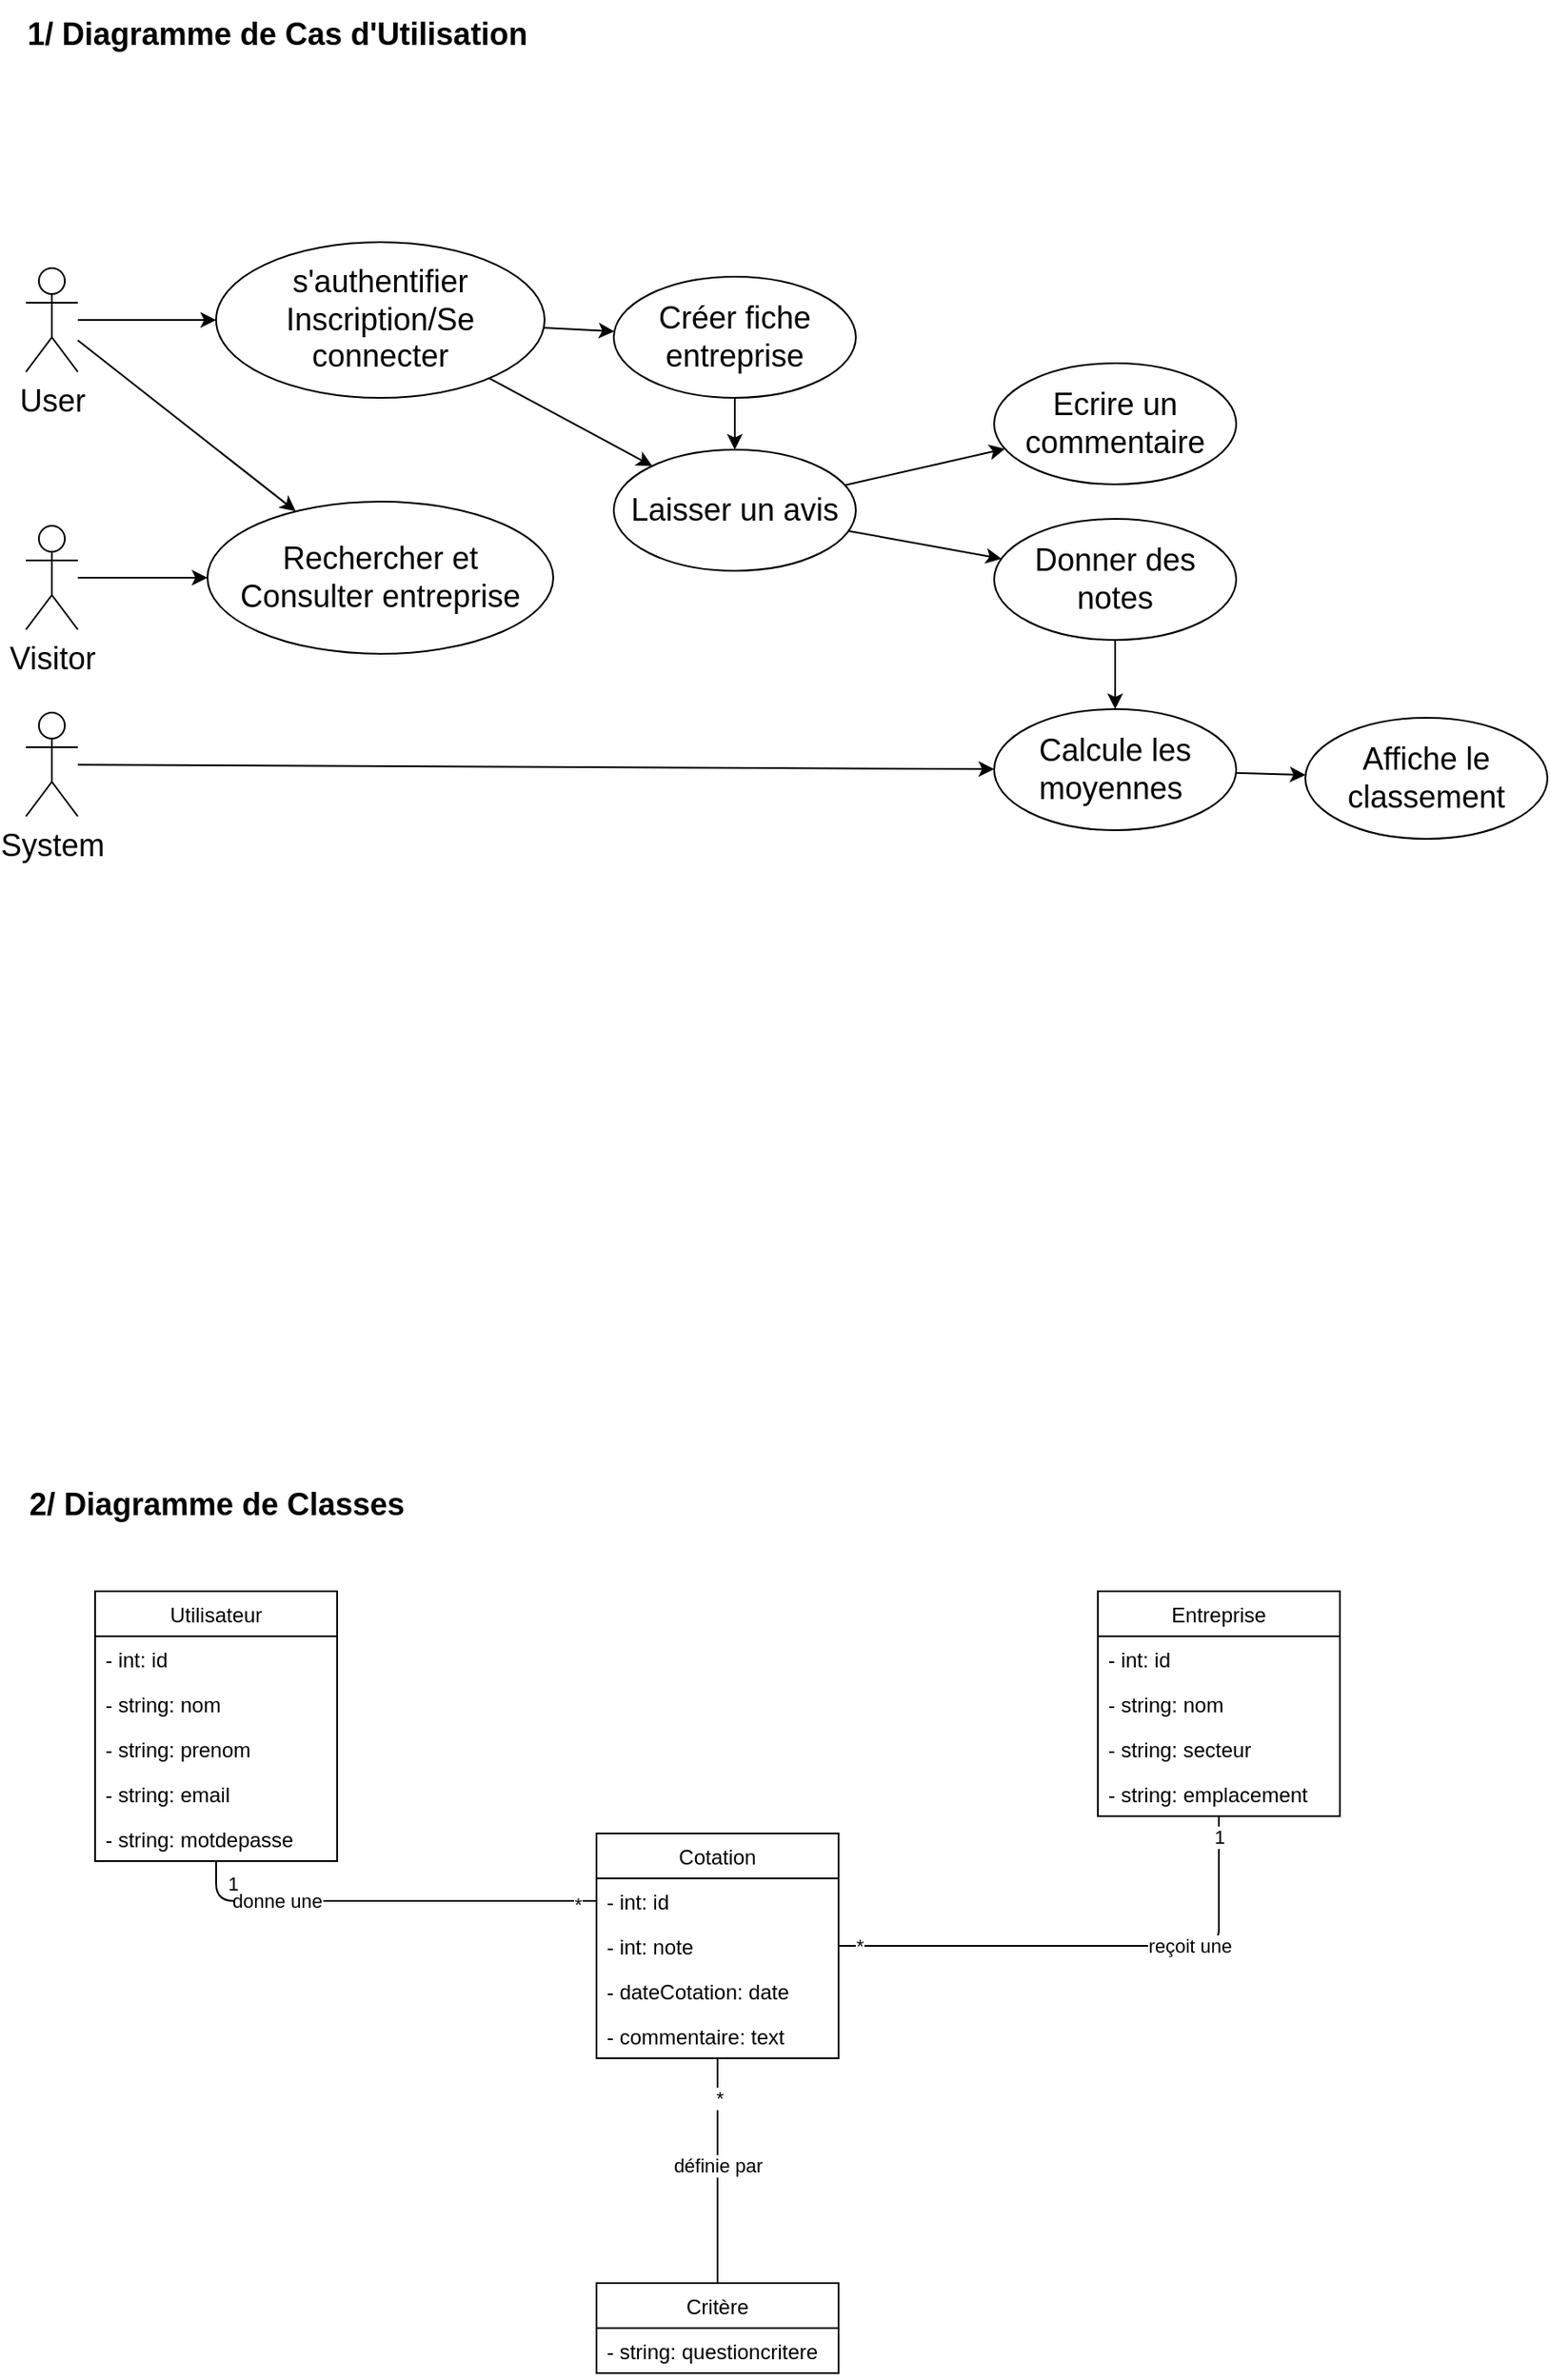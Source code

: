 <mxfile>
    <diagram id="-hADqBydusSNjO6vTDOS" name="Page-1">
        <mxGraphModel dx="988" dy="1201" grid="1" gridSize="10" guides="1" tooltips="1" connect="1" arrows="1" fold="1" page="1" pageScale="1" pageWidth="1169" pageHeight="827" math="0" shadow="0">
            <root>
                <mxCell id="0"/>
                <mxCell id="1" parent="0"/>
                <mxCell id="5" value="Utilisateur" style="swimlane;fontStyle=0;childLayout=stackLayout;horizontal=1;startSize=26;fillColor=none;horizontalStack=0;resizeParent=1;resizeParentMax=0;resizeLast=0;collapsible=1;marginBottom=0;" parent="1" vertex="1">
                    <mxGeometry x="140" y="210" width="140" height="156" as="geometry"/>
                </mxCell>
                <mxCell id="6" value="- int: id" style="text;strokeColor=none;fillColor=none;align=left;verticalAlign=top;spacingLeft=4;spacingRight=4;overflow=hidden;rotatable=0;points=[[0,0.5],[1,0.5]];portConstraint=eastwest;" parent="5" vertex="1">
                    <mxGeometry y="26" width="140" height="26" as="geometry"/>
                </mxCell>
                <mxCell id="7" value="- string: nom" style="text;strokeColor=none;fillColor=none;align=left;verticalAlign=top;spacingLeft=4;spacingRight=4;overflow=hidden;rotatable=0;points=[[0,0.5],[1,0.5]];portConstraint=eastwest;" parent="5" vertex="1">
                    <mxGeometry y="52" width="140" height="26" as="geometry"/>
                </mxCell>
                <mxCell id="8" value="- string: prenom" style="text;strokeColor=none;fillColor=none;align=left;verticalAlign=top;spacingLeft=4;spacingRight=4;overflow=hidden;rotatable=0;points=[[0,0.5],[1,0.5]];portConstraint=eastwest;" parent="5" vertex="1">
                    <mxGeometry y="78" width="140" height="26" as="geometry"/>
                </mxCell>
                <mxCell id="9" value="- string: email" style="text;strokeColor=none;fillColor=none;align=left;verticalAlign=top;spacingLeft=4;spacingRight=4;overflow=hidden;rotatable=0;points=[[0,0.5],[1,0.5]];portConstraint=eastwest;" parent="5" vertex="1">
                    <mxGeometry y="104" width="140" height="26" as="geometry"/>
                </mxCell>
                <mxCell id="10" value="- string: motdepasse" style="text;strokeColor=none;fillColor=none;align=left;verticalAlign=top;spacingLeft=4;spacingRight=4;overflow=hidden;rotatable=0;points=[[0,0.5],[1,0.5]];portConstraint=eastwest;" parent="5" vertex="1">
                    <mxGeometry y="130" width="140" height="26" as="geometry"/>
                </mxCell>
                <mxCell id="11" value="Entreprise" style="swimlane;fontStyle=0;childLayout=stackLayout;horizontal=1;startSize=26;fillColor=none;horizontalStack=0;resizeParent=1;resizeParentMax=0;resizeLast=0;collapsible=1;marginBottom=0;" parent="1" vertex="1">
                    <mxGeometry x="720" y="210" width="140" height="130" as="geometry"/>
                </mxCell>
                <mxCell id="12" value="- int: id" style="text;strokeColor=none;fillColor=none;align=left;verticalAlign=top;spacingLeft=4;spacingRight=4;overflow=hidden;rotatable=0;points=[[0,0.5],[1,0.5]];portConstraint=eastwest;" parent="11" vertex="1">
                    <mxGeometry y="26" width="140" height="26" as="geometry"/>
                </mxCell>
                <mxCell id="13" value="- string: nom" style="text;strokeColor=none;fillColor=none;align=left;verticalAlign=top;spacingLeft=4;spacingRight=4;overflow=hidden;rotatable=0;points=[[0,0.5],[1,0.5]];portConstraint=eastwest;" parent="11" vertex="1">
                    <mxGeometry y="52" width="140" height="26" as="geometry"/>
                </mxCell>
                <mxCell id="14" value="- string: secteur" style="text;strokeColor=none;fillColor=none;align=left;verticalAlign=top;spacingLeft=4;spacingRight=4;overflow=hidden;rotatable=0;points=[[0,0.5],[1,0.5]];portConstraint=eastwest;" parent="11" vertex="1">
                    <mxGeometry y="78" width="140" height="26" as="geometry"/>
                </mxCell>
                <mxCell id="15" value="- string: emplacement" style="text;strokeColor=none;fillColor=none;align=left;verticalAlign=top;spacingLeft=4;spacingRight=4;overflow=hidden;rotatable=0;points=[[0,0.5],[1,0.5]];portConstraint=eastwest;" parent="11" vertex="1">
                    <mxGeometry y="104" width="140" height="26" as="geometry"/>
                </mxCell>
                <mxCell id="22" value="Critère" style="swimlane;fontStyle=0;childLayout=stackLayout;horizontal=1;startSize=26;fillColor=none;horizontalStack=0;resizeParent=1;resizeParentMax=0;resizeLast=0;collapsible=1;marginBottom=0;" parent="1" vertex="1">
                    <mxGeometry x="430" y="610" width="140" height="52" as="geometry"/>
                </mxCell>
                <mxCell id="23" value="- string: questioncritere" style="text;strokeColor=none;fillColor=none;align=left;verticalAlign=top;spacingLeft=4;spacingRight=4;overflow=hidden;rotatable=0;points=[[0,0.5],[1,0.5]];portConstraint=eastwest;" parent="22" vertex="1">
                    <mxGeometry y="26" width="140" height="26" as="geometry"/>
                </mxCell>
                <mxCell id="45" value="&lt;b&gt;&lt;font style=&quot;font-size: 18px;&quot;&gt;2/ Diagramme de Classes&lt;/font&gt;&lt;/b&gt;" style="text;html=1;align=center;verticalAlign=middle;resizable=0;points=[];autosize=1;strokeColor=none;fillColor=none;" parent="1" vertex="1">
                    <mxGeometry x="90" y="140" width="240" height="40" as="geometry"/>
                </mxCell>
                <mxCell id="46" value="&lt;b&gt;&lt;font style=&quot;font-size: 18px;&quot;&gt;1/ Diagramme de Cas d'Utilisation&lt;/font&gt;&lt;/b&gt;" style="text;html=1;align=center;verticalAlign=middle;resizable=0;points=[];autosize=1;strokeColor=none;fillColor=none;" parent="1" vertex="1">
                    <mxGeometry x="90" y="-710" width="310" height="40" as="geometry"/>
                </mxCell>
                <mxCell id="59" style="edgeStyle=none;html=1;fontSize=18;" parent="1" source="47" target="51" edge="1">
                    <mxGeometry relative="1" as="geometry"/>
                </mxCell>
                <mxCell id="78" style="edgeStyle=none;html=1;fontSize=18;" parent="1" source="47" target="70" edge="1">
                    <mxGeometry relative="1" as="geometry"/>
                </mxCell>
                <mxCell id="47" value="User" style="shape=umlActor;verticalLabelPosition=bottom;verticalAlign=top;html=1;fontSize=18;" parent="1" vertex="1">
                    <mxGeometry x="100" y="-555" width="30" height="60" as="geometry"/>
                </mxCell>
                <mxCell id="58" style="edgeStyle=none;html=1;fontSize=18;" parent="1" source="48" target="57" edge="1">
                    <mxGeometry relative="1" as="geometry"/>
                </mxCell>
                <mxCell id="48" value="System" style="shape=umlActor;verticalLabelPosition=bottom;verticalAlign=top;html=1;fontSize=18;" parent="1" vertex="1">
                    <mxGeometry x="100" y="-298" width="30" height="60" as="geometry"/>
                </mxCell>
                <mxCell id="54" value="" style="edgeStyle=none;html=1;fontSize=18;" parent="1" source="51" target="53" edge="1">
                    <mxGeometry relative="1" as="geometry"/>
                </mxCell>
                <mxCell id="73" style="edgeStyle=none;html=1;fontSize=18;" parent="1" source="51" target="71" edge="1">
                    <mxGeometry relative="1" as="geometry"/>
                </mxCell>
                <mxCell id="51" value="s'authentifier&lt;br&gt;Inscription/Se connecter" style="ellipse;whiteSpace=wrap;html=1;fontSize=18;" parent="1" vertex="1">
                    <mxGeometry x="210" y="-570" width="190" height="90" as="geometry"/>
                </mxCell>
                <mxCell id="67" style="edgeStyle=none;html=1;fontSize=18;" parent="1" source="53" target="66" edge="1">
                    <mxGeometry relative="1" as="geometry"/>
                </mxCell>
                <mxCell id="68" style="edgeStyle=none;html=1;fontSize=18;" parent="1" source="53" target="64" edge="1">
                    <mxGeometry relative="1" as="geometry"/>
                </mxCell>
                <mxCell id="53" value="Laisser un avis" style="ellipse;whiteSpace=wrap;html=1;fontSize=18;fillColor=rgb(255, 255, 255);" parent="1" vertex="1">
                    <mxGeometry x="440" y="-450" width="140" height="70" as="geometry"/>
                </mxCell>
                <mxCell id="61" value="" style="edgeStyle=none;html=1;fontSize=18;" parent="1" source="57" target="60" edge="1">
                    <mxGeometry relative="1" as="geometry"/>
                </mxCell>
                <mxCell id="57" value="Calcule les moyennes&amp;nbsp;" style="ellipse;whiteSpace=wrap;html=1;fontSize=18;" parent="1" vertex="1">
                    <mxGeometry x="660" y="-300" width="140" height="70" as="geometry"/>
                </mxCell>
                <mxCell id="60" value="Affiche le classement" style="ellipse;whiteSpace=wrap;html=1;fontSize=18;fillColor=rgb(255, 255, 255);" parent="1" vertex="1">
                    <mxGeometry x="840" y="-295" width="140" height="70" as="geometry"/>
                </mxCell>
                <mxCell id="69" style="edgeStyle=none;html=1;fontSize=18;" parent="1" source="64" target="57" edge="1">
                    <mxGeometry relative="1" as="geometry"/>
                </mxCell>
                <mxCell id="64" value="Donner des notes" style="ellipse;whiteSpace=wrap;html=1;fontSize=18;fillColor=rgb(255, 255, 255);" parent="1" vertex="1">
                    <mxGeometry x="660" y="-410" width="140" height="70" as="geometry"/>
                </mxCell>
                <mxCell id="66" value="Ecrire un commentaire" style="ellipse;whiteSpace=wrap;html=1;fontSize=18;fillColor=rgb(255, 255, 255);" parent="1" vertex="1">
                    <mxGeometry x="660" y="-500" width="140" height="70" as="geometry"/>
                </mxCell>
                <mxCell id="70" value="Rechercher et&lt;br&gt;Consulter entreprise" style="ellipse;whiteSpace=wrap;html=1;fontSize=18;fillColor=rgb(255, 255, 255);" parent="1" vertex="1">
                    <mxGeometry x="205" y="-420" width="200" height="88" as="geometry"/>
                </mxCell>
                <mxCell id="75" style="edgeStyle=none;html=1;exitX=0.5;exitY=1;exitDx=0;exitDy=0;fontSize=18;" parent="1" source="71" target="53" edge="1">
                    <mxGeometry relative="1" as="geometry"/>
                </mxCell>
                <mxCell id="71" value="Créer fiche entreprise" style="ellipse;whiteSpace=wrap;html=1;fontSize=18;fillColor=rgb(255, 255, 255);" parent="1" vertex="1">
                    <mxGeometry x="440" y="-550" width="140" height="70" as="geometry"/>
                </mxCell>
                <mxCell id="77" style="edgeStyle=none;html=1;fontSize=18;" parent="1" source="76" target="70" edge="1">
                    <mxGeometry relative="1" as="geometry"/>
                </mxCell>
                <mxCell id="76" value="Visitor" style="shape=umlActor;verticalLabelPosition=bottom;verticalAlign=top;html=1;fontSize=18;" parent="1" vertex="1">
                    <mxGeometry x="100" y="-406" width="30" height="60" as="geometry"/>
                </mxCell>
                <mxCell id="82" value="1" style="edgeLabel;resizable=0;html=1;align=left;verticalAlign=bottom;" parent="1" connectable="0" vertex="1">
                    <mxGeometry x="180" y="350.0" as="geometry">
                        <mxPoint x="35" y="37" as="offset"/>
                    </mxGeometry>
                </mxCell>
                <mxCell id="98" style="edgeStyle=orthogonalEdgeStyle;html=1;endArrow=none;endFill=0;" parent="1" source="85" target="11" edge="1">
                    <mxGeometry relative="1" as="geometry"/>
                </mxCell>
                <mxCell id="103" value="1" style="edgeLabel;html=1;align=center;verticalAlign=middle;resizable=0;points=[];" parent="98" vertex="1" connectable="0">
                    <mxGeometry x="0.923" relative="1" as="geometry">
                        <mxPoint as="offset"/>
                    </mxGeometry>
                </mxCell>
                <mxCell id="104" value="*" style="edgeLabel;html=1;align=center;verticalAlign=middle;resizable=0;points=[];" parent="98" vertex="1" connectable="0">
                    <mxGeometry x="-0.918" relative="1" as="geometry">
                        <mxPoint as="offset"/>
                    </mxGeometry>
                </mxCell>
                <mxCell id="109" value="reçoit une" style="edgeLabel;html=1;align=center;verticalAlign=middle;resizable=0;points=[];" parent="98" vertex="1" connectable="0">
                    <mxGeometry x="0.375" relative="1" as="geometry">
                        <mxPoint as="offset"/>
                    </mxGeometry>
                </mxCell>
                <mxCell id="85" value="Cotation" style="swimlane;fontStyle=0;childLayout=stackLayout;horizontal=1;startSize=26;fillColor=none;horizontalStack=0;resizeParent=1;resizeParentMax=0;resizeLast=0;collapsible=1;marginBottom=0;" parent="1" vertex="1">
                    <mxGeometry x="430" y="350" width="140" height="130" as="geometry"/>
                </mxCell>
                <mxCell id="86" value="- int: id" style="text;strokeColor=none;fillColor=none;align=left;verticalAlign=top;spacingLeft=4;spacingRight=4;overflow=hidden;rotatable=0;points=[[0,0.5],[1,0.5]];portConstraint=eastwest;" parent="85" vertex="1">
                    <mxGeometry y="26" width="140" height="26" as="geometry"/>
                </mxCell>
                <mxCell id="87" value="- int: note" style="text;strokeColor=none;fillColor=none;align=left;verticalAlign=top;spacingLeft=4;spacingRight=4;overflow=hidden;rotatable=0;points=[[0,0.5],[1,0.5]];portConstraint=eastwest;" parent="85" vertex="1">
                    <mxGeometry y="52" width="140" height="26" as="geometry"/>
                </mxCell>
                <mxCell id="111" value="- dateCotation: date" style="text;strokeColor=none;fillColor=none;align=left;verticalAlign=top;spacingLeft=4;spacingRight=4;overflow=hidden;rotatable=0;points=[[0,0.5],[1,0.5]];portConstraint=eastwest;" parent="85" vertex="1">
                    <mxGeometry y="78" width="140" height="26" as="geometry"/>
                </mxCell>
                <mxCell id="110" value="- commentaire: text" style="text;strokeColor=none;fillColor=none;align=left;verticalAlign=top;spacingLeft=4;spacingRight=4;overflow=hidden;rotatable=0;points=[[0,0.5],[1,0.5]];portConstraint=eastwest;" parent="85" vertex="1">
                    <mxGeometry y="104" width="140" height="26" as="geometry"/>
                </mxCell>
                <mxCell id="88" style="edgeStyle=none;html=1;endArrow=none;endFill=0;" parent="1" source="22" target="85" edge="1">
                    <mxGeometry relative="1" as="geometry"/>
                </mxCell>
                <mxCell id="101" value="définie par" style="edgeLabel;html=1;align=center;verticalAlign=middle;resizable=0;points=[];" parent="88" vertex="1" connectable="0">
                    <mxGeometry x="0.291" y="1" relative="1" as="geometry">
                        <mxPoint x="1" y="16" as="offset"/>
                    </mxGeometry>
                </mxCell>
                <mxCell id="106" value="*" style="edgeLabel;html=1;align=center;verticalAlign=middle;resizable=0;points=[];" parent="88" vertex="1" connectable="0">
                    <mxGeometry x="0.651" y="-1" relative="1" as="geometry">
                        <mxPoint as="offset"/>
                    </mxGeometry>
                </mxCell>
                <mxCell id="102" style="edgeStyle=orthogonalEdgeStyle;html=1;endArrow=none;endFill=0;" parent="1" source="86" target="5" edge="1">
                    <mxGeometry relative="1" as="geometry"/>
                </mxCell>
                <mxCell id="105" value="*" style="edgeLabel;html=1;align=center;verticalAlign=middle;resizable=0;points=[];" parent="102" vertex="1" connectable="0">
                    <mxGeometry x="-0.911" y="2" relative="1" as="geometry">
                        <mxPoint as="offset"/>
                    </mxGeometry>
                </mxCell>
                <mxCell id="108" value="donne une" style="edgeLabel;html=1;align=center;verticalAlign=middle;resizable=0;points=[];" parent="102" vertex="1" connectable="0">
                    <mxGeometry x="0.528" relative="1" as="geometry">
                        <mxPoint as="offset"/>
                    </mxGeometry>
                </mxCell>
            </root>
        </mxGraphModel>
    </diagram>
</mxfile>